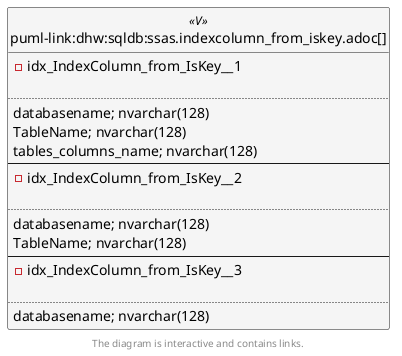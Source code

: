 @startuml
left to right direction
'top to bottom direction
hide circle
'avoide "." issues:
set namespaceSeparator none


skinparam class {
  BackgroundColor White
  BackgroundColor<<FN>> Yellow
  BackgroundColor<<FS>> Yellow
  BackgroundColor<<FT>> LightGray
  BackgroundColor<<IF>> Yellow
  BackgroundColor<<IS>> Yellow
  BackgroundColor<<P>> Aqua
  BackgroundColor<<PC>> Aqua
  BackgroundColor<<SN>> Yellow
  BackgroundColor<<SO>> SlateBlue
  BackgroundColor<<TF>> LightGray
  BackgroundColor<<TR>> Tomato
  BackgroundColor<<U>> White
  BackgroundColor<<V>> WhiteSmoke
  BackgroundColor<<X>> Aqua
  BackgroundColor<<external>> AliceBlue
}


entity "puml-link:dhw:sqldb:ssas.indexcolumn_from_iskey.adoc[]" as ssas.IndexColumn_from_IsKey << V >> {
- idx_IndexColumn_from_IsKey__1

..
databasename; nvarchar(128)
TableName; nvarchar(128)
tables_columns_name; nvarchar(128)
--
- idx_IndexColumn_from_IsKey__2

..
databasename; nvarchar(128)
TableName; nvarchar(128)
--
- idx_IndexColumn_from_IsKey__3

..
databasename; nvarchar(128)
}

footer The diagram is interactive and contains links.
@enduml

